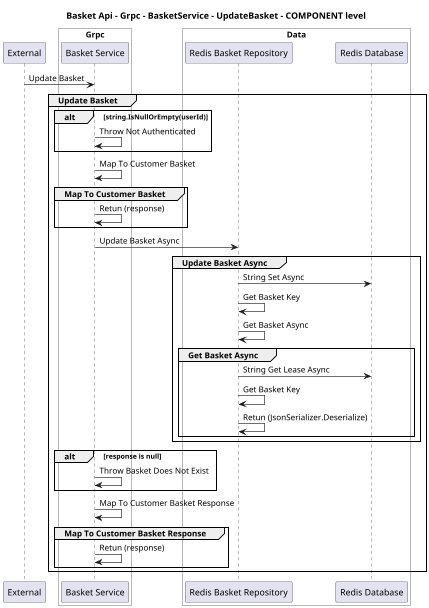 @startuml
skinparam dpi 60

title Basket Api - Grpc - BasketService - UpdateBasket - COMPONENT level

participant "External" as C4InterFlow.Utils.ExternalSystem

box "Basket Api" #White

    
box "Grpc" #White

    participant "Basket Service" as dotnet.eShop.Architecture.SoftwareSystems.BasketApi.Containers.Grpc.Components.BasketService
end box

    
box "Data" #White

    participant "Redis Basket Repository" as dotnet.eShop.Architecture.SoftwareSystems.BasketApi.Containers.Data.Components.RedisBasketRepository
    participant "Redis Database" as dotnet.eShop.Architecture.SoftwareSystems.BasketApi.Containers.Data.Components.RedisDatabase
end box

end box


C4InterFlow.Utils.ExternalSystem -> dotnet.eShop.Architecture.SoftwareSystems.BasketApi.Containers.Grpc.Components.BasketService : Update Basket
group Update Basket
alt string.IsNullOrEmpty(userId)
dotnet.eShop.Architecture.SoftwareSystems.BasketApi.Containers.Grpc.Components.BasketService -> dotnet.eShop.Architecture.SoftwareSystems.BasketApi.Containers.Grpc.Components.BasketService : Throw Not Authenticated
end
dotnet.eShop.Architecture.SoftwareSystems.BasketApi.Containers.Grpc.Components.BasketService -> dotnet.eShop.Architecture.SoftwareSystems.BasketApi.Containers.Grpc.Components.BasketService : Map To Customer Basket
group Map To Customer Basket
dotnet.eShop.Architecture.SoftwareSystems.BasketApi.Containers.Grpc.Components.BasketService -> dotnet.eShop.Architecture.SoftwareSystems.BasketApi.Containers.Grpc.Components.BasketService : Retun (response)
end
dotnet.eShop.Architecture.SoftwareSystems.BasketApi.Containers.Grpc.Components.BasketService -> dotnet.eShop.Architecture.SoftwareSystems.BasketApi.Containers.Data.Components.RedisBasketRepository : Update Basket Async
group Update Basket Async
dotnet.eShop.Architecture.SoftwareSystems.BasketApi.Containers.Data.Components.RedisBasketRepository -> dotnet.eShop.Architecture.SoftwareSystems.BasketApi.Containers.Data.Components.RedisDatabase : String Set Async
dotnet.eShop.Architecture.SoftwareSystems.BasketApi.Containers.Data.Components.RedisBasketRepository -> dotnet.eShop.Architecture.SoftwareSystems.BasketApi.Containers.Data.Components.RedisBasketRepository : Get Basket Key
dotnet.eShop.Architecture.SoftwareSystems.BasketApi.Containers.Data.Components.RedisBasketRepository -> dotnet.eShop.Architecture.SoftwareSystems.BasketApi.Containers.Data.Components.RedisBasketRepository : Get Basket Async
group Get Basket Async
dotnet.eShop.Architecture.SoftwareSystems.BasketApi.Containers.Data.Components.RedisBasketRepository -> dotnet.eShop.Architecture.SoftwareSystems.BasketApi.Containers.Data.Components.RedisDatabase : String Get Lease Async
dotnet.eShop.Architecture.SoftwareSystems.BasketApi.Containers.Data.Components.RedisBasketRepository -> dotnet.eShop.Architecture.SoftwareSystems.BasketApi.Containers.Data.Components.RedisBasketRepository : Get Basket Key
dotnet.eShop.Architecture.SoftwareSystems.BasketApi.Containers.Data.Components.RedisBasketRepository -> dotnet.eShop.Architecture.SoftwareSystems.BasketApi.Containers.Data.Components.RedisBasketRepository : Retun (JsonSerializer.Deserialize)
end
end
alt response is null
dotnet.eShop.Architecture.SoftwareSystems.BasketApi.Containers.Grpc.Components.BasketService -> dotnet.eShop.Architecture.SoftwareSystems.BasketApi.Containers.Grpc.Components.BasketService : Throw Basket Does Not Exist
end
dotnet.eShop.Architecture.SoftwareSystems.BasketApi.Containers.Grpc.Components.BasketService -> dotnet.eShop.Architecture.SoftwareSystems.BasketApi.Containers.Grpc.Components.BasketService : Map To Customer Basket Response
group Map To Customer Basket Response
dotnet.eShop.Architecture.SoftwareSystems.BasketApi.Containers.Grpc.Components.BasketService -> dotnet.eShop.Architecture.SoftwareSystems.BasketApi.Containers.Grpc.Components.BasketService : Retun (response)
end
end


@enduml
